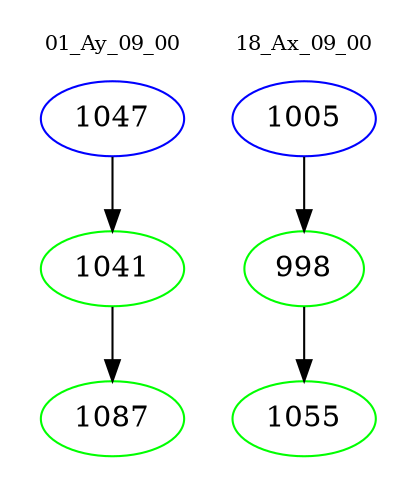 digraph{
subgraph cluster_0 {
color = white
label = "01_Ay_09_00";
fontsize=10;
T0_1047 [label="1047", color="blue"]
T0_1047 -> T0_1041 [color="black"]
T0_1041 [label="1041", color="green"]
T0_1041 -> T0_1087 [color="black"]
T0_1087 [label="1087", color="green"]
}
subgraph cluster_1 {
color = white
label = "18_Ax_09_00";
fontsize=10;
T1_1005 [label="1005", color="blue"]
T1_1005 -> T1_998 [color="black"]
T1_998 [label="998", color="green"]
T1_998 -> T1_1055 [color="black"]
T1_1055 [label="1055", color="green"]
}
}
